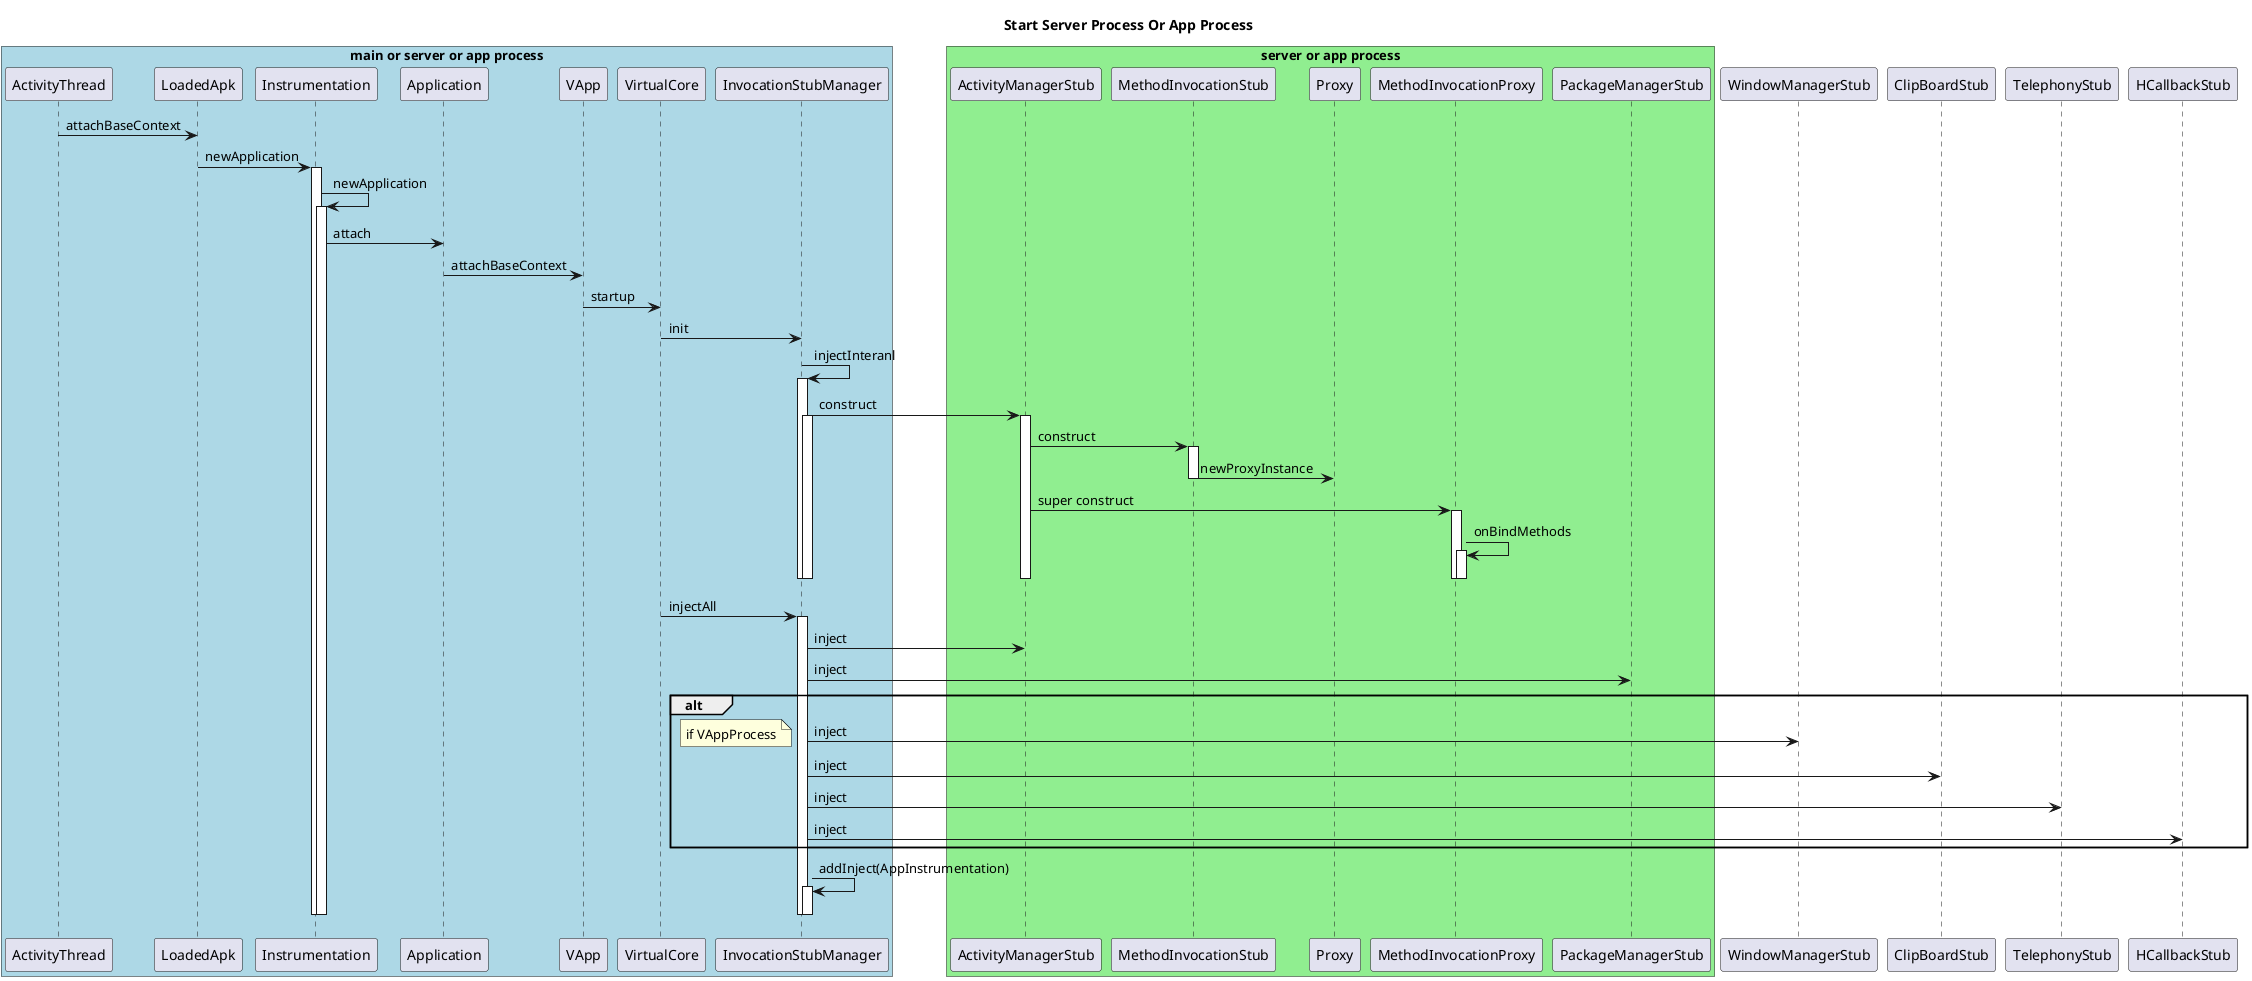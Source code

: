 @startuml
title Start Server Process Or App Process
box "main or server or app process" #LightBlue
participant ActivityThread
participant LoadedApk
participant Instrumentation
participant Application
participant VApp
participant VirtualCore as VC
participant InvocationStubManager as ISM
end box
box "server or app process" #LightGreen
participant ActivityManagerStub
participant MethodInvocationStub
participant Proxy
participant MethodInvocationProxy
participant PackageManagerStub
endbox
ActivityThread -> LoadedApk : attachBaseContext
LoadedApk -> Instrumentation : newApplication
activate Instrumentation
    Instrumentation -> Instrumentation : newApplication
    activate Instrumentation
        Instrumentation -> Application : attach
        Application-> VApp : attachBaseContext
        VApp -> VC : startup
        VC -> ISM: init
        ISM -> ISM : injectInteranl
        activate ISM
            ISM -> ActivityManagerStub : construct
            activate ActivityManagerStub
                activate ISM
                    ActivityManagerStub -> MethodInvocationStub : construct
                    activate MethodInvocationStub
                        MethodInvocationStub -> Proxy : newProxyInstance
                    deactivate MethodInvocationStub
                    ActivityManagerStub -> MethodInvocationProxy : super construct
                    activate MethodInvocationProxy
                        MethodInvocationProxy -> MethodInvocationProxy : onBindMethods
                        activate MethodInvocationProxy
                        deactivate MethodInvocationProxy
                    deactivate MethodInvocationProxy
                deactivate ActivityManagerStub
            deactivate ISM
        deactivate ISM
        VC -> ISM: injectAll
        activate ISM
            ISM -> ActivityManagerStub : inject
            ISM -> PackageManagerStub : inject
            alt
                ISM -> WindowManagerStub : inject
                note left : if VAppProcess
                ISM -> ClipBoardStub : inject
                ISM -> TelephonyStub : inject
                ISM -> HCallbackStub : inject
            end
            ISM -> ISM : addInject(AppInstrumentation)
            activate ISM
            deactivate ISM
        deactivate ISM
    deactivate Instrumentation
deactivate Instrumentation

@enduml